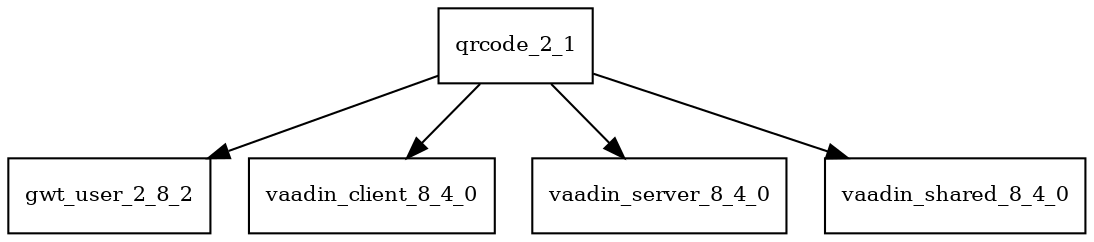 digraph qrcode_2_1_dependencies {
  node [shape = box, fontsize=10.0];
  qrcode_2_1 -> gwt_user_2_8_2;
  qrcode_2_1 -> vaadin_client_8_4_0;
  qrcode_2_1 -> vaadin_server_8_4_0;
  qrcode_2_1 -> vaadin_shared_8_4_0;
}
